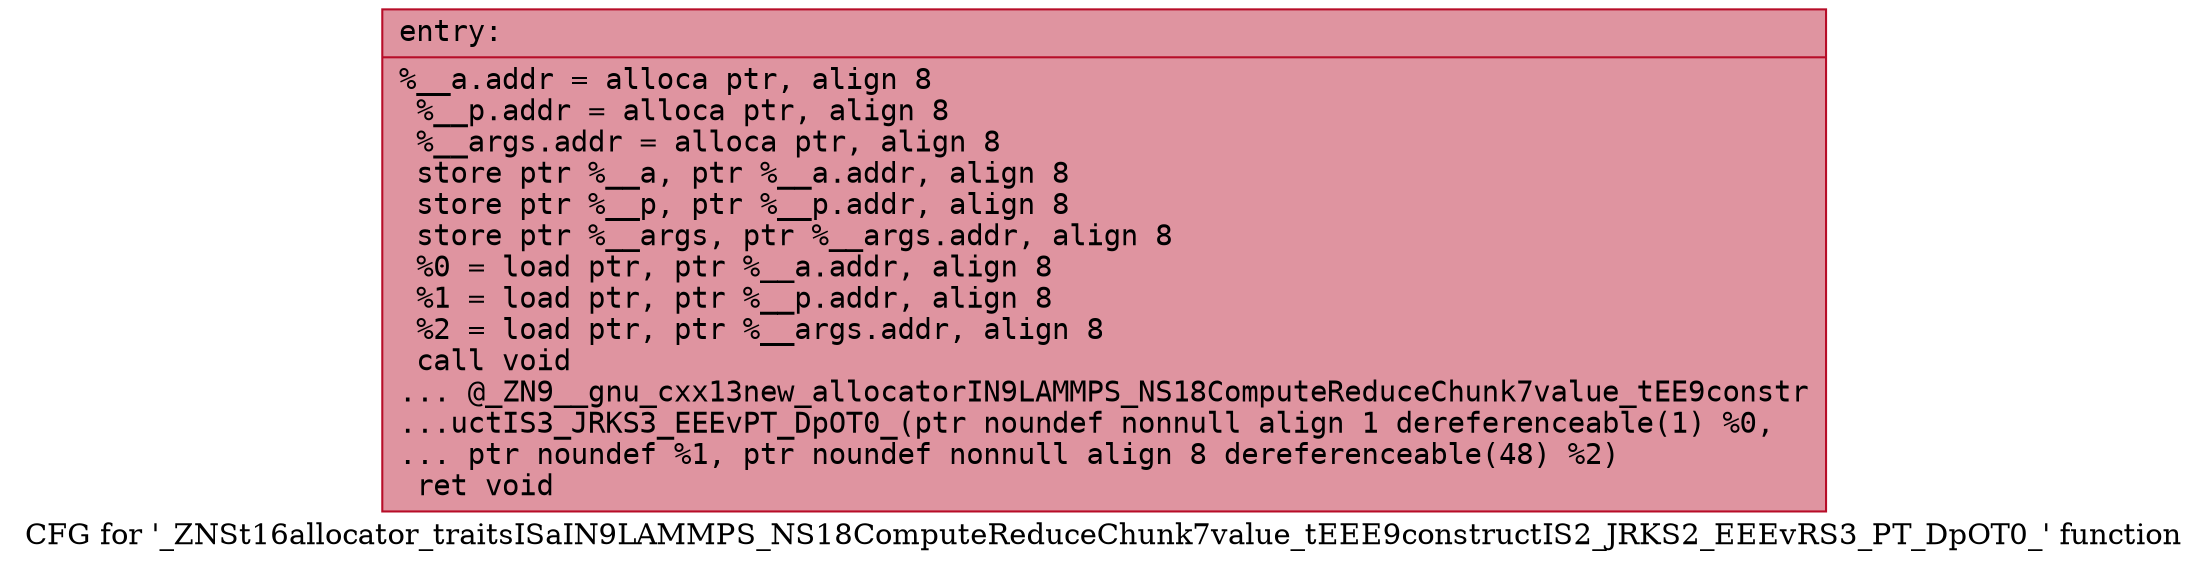 digraph "CFG for '_ZNSt16allocator_traitsISaIN9LAMMPS_NS18ComputeReduceChunk7value_tEEE9constructIS2_JRKS2_EEEvRS3_PT_DpOT0_' function" {
	label="CFG for '_ZNSt16allocator_traitsISaIN9LAMMPS_NS18ComputeReduceChunk7value_tEEE9constructIS2_JRKS2_EEEvRS3_PT_DpOT0_' function";

	Node0x562fdb274e70 [shape=record,color="#b70d28ff", style=filled, fillcolor="#b70d2870" fontname="Courier",label="{entry:\l|  %__a.addr = alloca ptr, align 8\l  %__p.addr = alloca ptr, align 8\l  %__args.addr = alloca ptr, align 8\l  store ptr %__a, ptr %__a.addr, align 8\l  store ptr %__p, ptr %__p.addr, align 8\l  store ptr %__args, ptr %__args.addr, align 8\l  %0 = load ptr, ptr %__a.addr, align 8\l  %1 = load ptr, ptr %__p.addr, align 8\l  %2 = load ptr, ptr %__args.addr, align 8\l  call void\l... @_ZN9__gnu_cxx13new_allocatorIN9LAMMPS_NS18ComputeReduceChunk7value_tEE9constr\l...uctIS3_JRKS3_EEEvPT_DpOT0_(ptr noundef nonnull align 1 dereferenceable(1) %0,\l... ptr noundef %1, ptr noundef nonnull align 8 dereferenceable(48) %2)\l  ret void\l}"];
}
